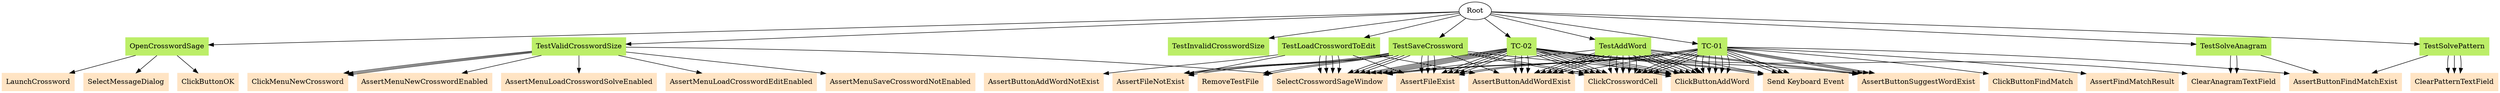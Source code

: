 // TC <-> LK
digraph {
	Root
	OpenCrosswordSage [color=darkolivegreen2 shape=box style=filled]
		Root -> OpenCrosswordSage
	LaunchCrossword [color=bisque shape=box style=filled]
		OpenCrosswordSage -> LaunchCrossword
	SelectMessageDialog [color=bisque shape=box style=filled]
		OpenCrosswordSage -> SelectMessageDialog
	ClickButtonOK [color=bisque shape=box style=filled]
		OpenCrosswordSage -> ClickButtonOK
	TestValidCrosswordSize [color=darkolivegreen2 shape=box style=filled]
		Root -> TestValidCrosswordSize
	SelectCrosswordSageWindow [color=bisque shape=box style=filled]
		TestValidCrosswordSize -> SelectCrosswordSageWindow
	AssertMenuNewCrosswordEnabled [color=bisque shape=box style=filled]
		TestValidCrosswordSize -> AssertMenuNewCrosswordEnabled
	AssertMenuLoadCrosswordSolveEnabled [color=bisque shape=box style=filled]
		TestValidCrosswordSize -> AssertMenuLoadCrosswordSolveEnabled
	AssertMenuLoadCrosswordEditEnabled [color=bisque shape=box style=filled]
		TestValidCrosswordSize -> AssertMenuLoadCrosswordEditEnabled
	AssertMenuSaveCrosswordNotEnabled [color=bisque shape=box style=filled]
		TestValidCrosswordSize -> AssertMenuSaveCrosswordNotEnabled
	ClickMenuNewCrossword [color=bisque shape=box style=filled]
		TestValidCrosswordSize -> ClickMenuNewCrossword
	ClickMenuNewCrossword [color=bisque shape=box style=filled]
		TestValidCrosswordSize -> ClickMenuNewCrossword
	ClickMenuNewCrossword [color=bisque shape=box style=filled]
		TestValidCrosswordSize -> ClickMenuNewCrossword
	TestInvalidCrosswordSize [color=darkolivegreen2 shape=box style=filled]
		Root -> TestInvalidCrosswordSize
	TestAddWord [color=darkolivegreen2 shape=box style=filled]
		Root -> TestAddWord
	SelectCrosswordSageWindow [color=bisque shape=box style=filled]
		TestAddWord -> SelectCrosswordSageWindow
	AssertButtonAddWordExist [color=bisque shape=box style=filled]
		TestAddWord -> AssertButtonAddWordExist
	ClickButtonAddWord [color=bisque shape=box style=filled]
		TestAddWord -> ClickButtonAddWord
	AssertButtonSuggestWordExist [color=bisque shape=box style=filled]
		TestAddWord -> AssertButtonSuggestWordExist
	ClickCrosswordCell [color=bisque shape=box style=filled]
		TestAddWord -> ClickCrosswordCell
	AssertButtonAddWordExist [color=bisque shape=box style=filled]
		TestAddWord -> AssertButtonAddWordExist
	ClickButtonAddWord [color=bisque shape=box style=filled]
		TestAddWord -> ClickButtonAddWord
	AssertButtonSuggestWordExist [color=bisque shape=box style=filled]
		TestAddWord -> AssertButtonSuggestWordExist
	AssertButtonAddWordExist [color=bisque shape=box style=filled]
		TestAddWord -> AssertButtonAddWordExist
	ClickButtonAddWord [color=bisque shape=box style=filled]
		TestAddWord -> ClickButtonAddWord
	ClickCrosswordCell [color=bisque shape=box style=filled]
		TestAddWord -> ClickCrosswordCell
	AssertButtonAddWordExist [color=bisque shape=box style=filled]
		TestAddWord -> AssertButtonAddWordExist
	ClickButtonAddWord [color=bisque shape=box style=filled]
		TestAddWord -> ClickButtonAddWord
	"Send Keyboard Event" [color=bisque shape=box style=filled]
		TestAddWord -> "Send Keyboard Event"
	AssertButtonAddWordExist [color=bisque shape=box style=filled]
		TestAddWord -> AssertButtonAddWordExist
	ClickButtonAddWord [color=bisque shape=box style=filled]
		TestAddWord -> ClickButtonAddWord
	ClickCrosswordCell [color=bisque shape=box style=filled]
		TestAddWord -> ClickCrosswordCell
	ClickCrosswordCell [color=bisque shape=box style=filled]
		TestAddWord -> ClickCrosswordCell
	ClickCrosswordCell [color=bisque shape=box style=filled]
		TestAddWord -> ClickCrosswordCell
	TestSaveCrossword [color=darkolivegreen2 shape=box style=filled]
		Root -> TestSaveCrossword
	AssertFileNotExist [color=bisque shape=box style=filled]
		TestSaveCrossword -> AssertFileNotExist
	SelectCrosswordSageWindow [color=bisque shape=box style=filled]
		TestSaveCrossword -> SelectCrosswordSageWindow
	AssertFileExist [color=bisque shape=box style=filled]
		TestSaveCrossword -> AssertFileExist
	SelectCrosswordSageWindow [color=bisque shape=box style=filled]
		TestSaveCrossword -> SelectCrosswordSageWindow
	AssertFileExist [color=bisque shape=box style=filled]
		TestSaveCrossword -> AssertFileExist
	RemoveTestFile [color=bisque shape=box style=filled]
		TestSaveCrossword -> RemoveTestFile
	AssertFileNotExist [color=bisque shape=box style=filled]
		TestSaveCrossword -> AssertFileNotExist
	SelectCrosswordSageWindow [color=bisque shape=box style=filled]
		TestSaveCrossword -> SelectCrosswordSageWindow
	AssertButtonAddWordExist [color=bisque shape=box style=filled]
		TestSaveCrossword -> AssertButtonAddWordExist
	ClickButtonAddWord [color=bisque shape=box style=filled]
		TestSaveCrossword -> ClickButtonAddWord
	ClickCrosswordCell [color=bisque shape=box style=filled]
		TestSaveCrossword -> ClickCrosswordCell
	ClickCrosswordCell [color=bisque shape=box style=filled]
		TestSaveCrossword -> ClickCrosswordCell
	AssertFileExist [color=bisque shape=box style=filled]
		TestSaveCrossword -> AssertFileExist
	RemoveTestFile [color=bisque shape=box style=filled]
		TestSaveCrossword -> RemoveTestFile
	AssertFileNotExist [color=bisque shape=box style=filled]
		TestSaveCrossword -> AssertFileNotExist
	TestLoadCrosswordToEdit [color=darkolivegreen2 shape=box style=filled]
		Root -> TestLoadCrosswordToEdit
	AssertFileNotExist [color=bisque shape=box style=filled]
		TestLoadCrosswordToEdit -> AssertFileNotExist
	SelectCrosswordSageWindow [color=bisque shape=box style=filled]
		TestLoadCrosswordToEdit -> SelectCrosswordSageWindow
	SelectCrosswordSageWindow [color=bisque shape=box style=filled]
		TestLoadCrosswordToEdit -> SelectCrosswordSageWindow
	AssertButtonAddWordNotExist [color=bisque shape=box style=filled]
		TestLoadCrosswordToEdit -> AssertButtonAddWordNotExist
	AssertFileExist [color=bisque shape=box style=filled]
		TestLoadCrosswordToEdit -> AssertFileExist
	SelectCrosswordSageWindow [color=bisque shape=box style=filled]
		TestLoadCrosswordToEdit -> SelectCrosswordSageWindow
	SelectCrosswordSageWindow [color=bisque shape=box style=filled]
		TestLoadCrosswordToEdit -> SelectCrosswordSageWindow
	AssertButtonAddWordExist [color=bisque shape=box style=filled]
		TestLoadCrosswordToEdit -> AssertButtonAddWordExist
	TestSolvePattern [color=darkolivegreen2 shape=box style=filled]
		Root -> TestSolvePattern
	AssertButtonFindMatchExist [color=bisque shape=box style=filled]
		TestSolvePattern -> AssertButtonFindMatchExist
	ClearPatternTextField [color=bisque shape=box style=filled]
		TestSolvePattern -> ClearPatternTextField
	ClearPatternTextField [color=bisque shape=box style=filled]
		TestSolvePattern -> ClearPatternTextField
	ClearPatternTextField [color=bisque shape=box style=filled]
		TestSolvePattern -> ClearPatternTextField
	TestSolveAnagram [color=darkolivegreen2 shape=box style=filled]
		Root -> TestSolveAnagram
	AssertButtonFindMatchExist [color=bisque shape=box style=filled]
		TestSolveAnagram -> AssertButtonFindMatchExist
	ClearAnagramTextField [color=bisque shape=box style=filled]
		TestSolveAnagram -> ClearAnagramTextField
	ClearAnagramTextField [color=bisque shape=box style=filled]
		TestSolveAnagram -> ClearAnagramTextField
	"TC-01" [color=darkolivegreen2 shape=box style=filled]
		Root -> "TC-01"
	SelectCrosswordSageWindow [color=bisque shape=box style=filled]
		"TC-01" -> SelectCrosswordSageWindow
	AssertButtonAddWordExist [color=bisque shape=box style=filled]
		"TC-01" -> AssertButtonAddWordExist
	ClickButtonAddWord [color=bisque shape=box style=filled]
		"TC-01" -> ClickButtonAddWord
	ClickButtonAddWord [color=bisque shape=box style=filled]
		"TC-01" -> ClickButtonAddWord
	"Send Keyboard Event" [color=bisque shape=box style=filled]
		"TC-01" -> "Send Keyboard Event"
	ClickButtonAddWord [color=bisque shape=box style=filled]
		"TC-01" -> ClickButtonAddWord
	"Send Keyboard Event" [color=bisque shape=box style=filled]
		"TC-01" -> "Send Keyboard Event"
	ClickCrosswordCell [color=bisque shape=box style=filled]
		"TC-01" -> ClickCrosswordCell
	ClickButtonAddWord [color=bisque shape=box style=filled]
		"TC-01" -> ClickButtonAddWord
	"Send Keyboard Event" [color=bisque shape=box style=filled]
		"TC-01" -> "Send Keyboard Event"
	AssertButtonSuggestWordExist [color=bisque shape=box style=filled]
		"TC-01" -> AssertButtonSuggestWordExist
	ClickCrosswordCell [color=bisque shape=box style=filled]
		"TC-01" -> ClickCrosswordCell
	ClickButtonAddWord [color=bisque shape=box style=filled]
		"TC-01" -> ClickButtonAddWord
	AssertButtonSuggestWordExist [color=bisque shape=box style=filled]
		"TC-01" -> AssertButtonSuggestWordExist
	ClickCrosswordCell [color=bisque shape=box style=filled]
		"TC-01" -> ClickCrosswordCell
	AssertFileExist [color=bisque shape=box style=filled]
		"TC-01" -> AssertFileExist
	AssertButtonFindMatchExist [color=bisque shape=box style=filled]
		"TC-01" -> AssertButtonFindMatchExist
	ClickButtonFindMatch [color=bisque shape=box style=filled]
		"TC-01" -> ClickButtonFindMatch
	AssertFindMatchResult [color=bisque shape=box style=filled]
		"TC-01" -> AssertFindMatchResult
	SelectCrosswordSageWindow [color=bisque shape=box style=filled]
		"TC-01" -> SelectCrosswordSageWindow
	ClickButtonAddWord [color=bisque shape=box style=filled]
		"TC-01" -> ClickButtonAddWord
	AssertButtonSuggestWordExist [color=bisque shape=box style=filled]
		"TC-01" -> AssertButtonSuggestWordExist
	ClickCrosswordCell [color=bisque shape=box style=filled]
		"TC-01" -> ClickCrosswordCell
	AssertFileExist [color=bisque shape=box style=filled]
		"TC-01" -> AssertFileExist
	"TC-02" [color=darkolivegreen2 shape=box style=filled]
		Root -> "TC-02"
	ClearAnagramTextField [color=bisque shape=box style=filled]
		"TC-02" -> ClearAnagramTextField
	AssertFileExist [color=bisque shape=box style=filled]
		"TC-02" -> AssertFileExist
	SelectCrosswordSageWindow [color=bisque shape=box style=filled]
		"TC-02" -> SelectCrosswordSageWindow
	SelectCrosswordSageWindow [color=bisque shape=box style=filled]
		"TC-02" -> SelectCrosswordSageWindow
	AssertButtonAddWordExist [color=bisque shape=box style=filled]
		"TC-02" -> AssertButtonAddWordExist
	ClickButtonAddWord [color=bisque shape=box style=filled]
		"TC-02" -> ClickButtonAddWord
	ClickButtonAddWord [color=bisque shape=box style=filled]
		"TC-02" -> ClickButtonAddWord
	"Send Keyboard Event" [color=bisque shape=box style=filled]
		"TC-02" -> "Send Keyboard Event"
	ClickButtonAddWord [color=bisque shape=box style=filled]
		"TC-02" -> ClickButtonAddWord
	ClickCrosswordCell [color=bisque shape=box style=filled]
		"TC-02" -> ClickCrosswordCell
	ClickCrosswordCell [color=bisque shape=box style=filled]
		"TC-02" -> ClickCrosswordCell
	SelectCrosswordSageWindow [color=bisque shape=box style=filled]
		"TC-02" -> SelectCrosswordSageWindow
	AssertButtonAddWordExist [color=bisque shape=box style=filled]
		"TC-02" -> AssertButtonAddWordExist
	ClickCrosswordCell [color=bisque shape=box style=filled]
		"TC-02" -> ClickCrosswordCell
	AssertButtonSuggestWordExist [color=bisque shape=box style=filled]
		"TC-02" -> AssertButtonSuggestWordExist
	ClickCrosswordCell [color=bisque shape=box style=filled]
		"TC-02" -> ClickCrosswordCell
	SelectCrosswordSageWindow [color=bisque shape=box style=filled]
		"TC-02" -> SelectCrosswordSageWindow
	AssertButtonAddWordExist [color=bisque shape=box style=filled]
		"TC-02" -> AssertButtonAddWordExist
	ClickButtonAddWord [color=bisque shape=box style=filled]
		"TC-02" -> ClickButtonAddWord
	"Send Keyboard Event" [color=bisque shape=box style=filled]
		"TC-02" -> "Send Keyboard Event"
	SelectCrosswordSageWindow [color=bisque shape=box style=filled]
		"TC-02" -> SelectCrosswordSageWindow
	AssertFileExist [color=bisque shape=box style=filled]
		"TC-02" -> AssertFileExist
	AssertFileExist [color=bisque shape=box style=filled]
		"TC-02" -> AssertFileExist
	AssertFileExist [color=bisque shape=box style=filled]
		"TC-02" -> AssertFileExist
}